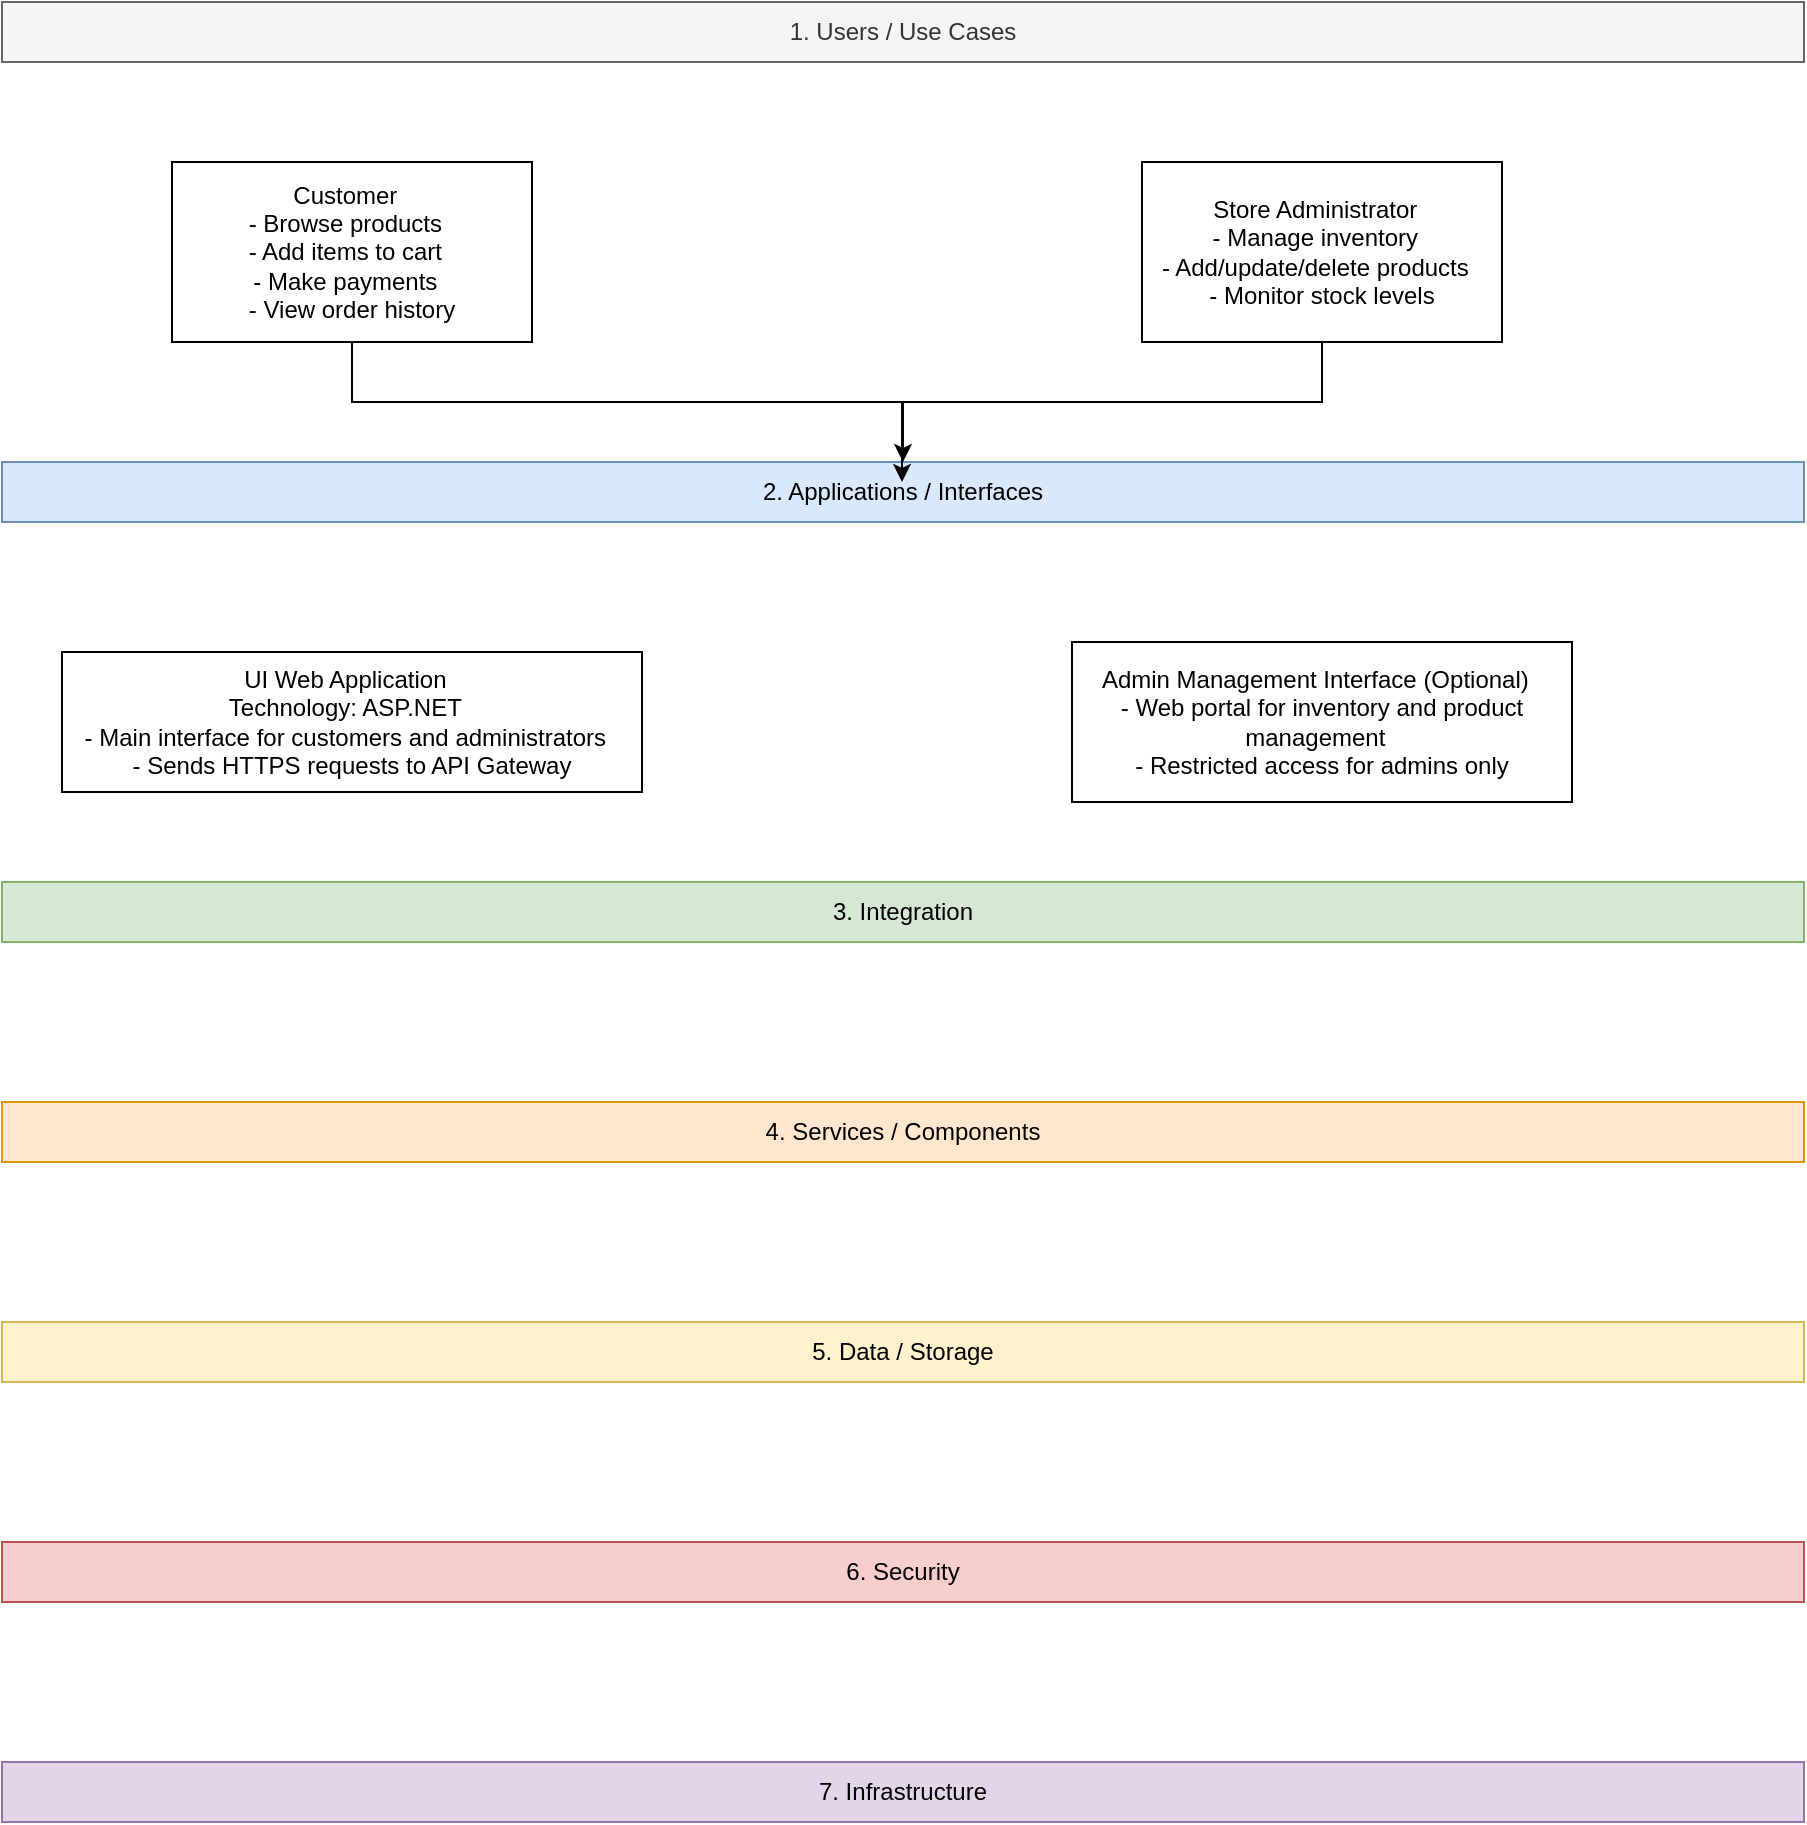 <mxfile version="28.0.4">
  <diagram name="Página-1" id="i13byZTgKiIOev3eByZY">
    <mxGraphModel dx="1382" dy="758" grid="1" gridSize="10" guides="1" tooltips="1" connect="1" arrows="1" fold="1" page="1" pageScale="1" pageWidth="827" pageHeight="1169" math="0" shadow="0">
      <root>
        <mxCell id="0" />
        <mxCell id="1" parent="0" />
        <mxCell id="Bn-3ERYPzrL__islP2Uy-1" value="1. Users / Use Cases" style="rounded=0;whiteSpace=wrap;html=1;fillColor=#f5f5f5;fontColor=#333333;strokeColor=#666666;" parent="1" vertex="1">
          <mxGeometry x="80" y="80" width="901" height="30" as="geometry" />
        </mxCell>
        <mxCell id="Bn-3ERYPzrL__islP2Uy-2" value="&lt;div&gt;2. Applications / Interfaces&lt;/div&gt;" style="rounded=0;whiteSpace=wrap;html=1;fillColor=#dae8fc;strokeColor=#6c8ebf;" parent="1" vertex="1">
          <mxGeometry x="80" y="310" width="901" height="30" as="geometry" />
        </mxCell>
        <mxCell id="Bn-3ERYPzrL__islP2Uy-3" value="&lt;div&gt;3. Integration&lt;/div&gt;" style="rounded=0;whiteSpace=wrap;html=1;fillColor=#d5e8d4;strokeColor=#82b366;" parent="1" vertex="1">
          <mxGeometry x="80" y="520" width="901" height="30" as="geometry" />
        </mxCell>
        <mxCell id="Bn-3ERYPzrL__islP2Uy-4" value="5. Data / Storage" style="rounded=0;whiteSpace=wrap;html=1;fillColor=#fff2cc;strokeColor=#d6b656;" parent="1" vertex="1">
          <mxGeometry x="80" y="740" width="901" height="30" as="geometry" />
        </mxCell>
        <mxCell id="Bn-3ERYPzrL__islP2Uy-5" value="4. Services / Components" style="rounded=0;whiteSpace=wrap;html=1;fillColor=#ffe6cc;strokeColor=#d79b00;" parent="1" vertex="1">
          <mxGeometry x="80" y="630" width="901" height="30" as="geometry" />
        </mxCell>
        <mxCell id="Bn-3ERYPzrL__islP2Uy-6" value="6. Security" style="rounded=0;whiteSpace=wrap;html=1;fillColor=#f8cecc;strokeColor=#b85450;" parent="1" vertex="1">
          <mxGeometry x="80" y="850" width="901" height="30" as="geometry" />
        </mxCell>
        <mxCell id="Bn-3ERYPzrL__islP2Uy-7" value="7. Infrastructure" style="rounded=0;whiteSpace=wrap;html=1;fillColor=#e1d5e7;strokeColor=#9673a6;" parent="1" vertex="1">
          <mxGeometry x="80" y="960" width="901" height="30" as="geometry" />
        </mxCell>
        <mxCell id="mHhzqrUSUbGw9TSnwTTk-6" style="edgeStyle=orthogonalEdgeStyle;rounded=0;orthogonalLoop=1;jettySize=auto;html=1;" edge="1" parent="1" source="mHhzqrUSUbGw9TSnwTTk-1" target="Bn-3ERYPzrL__islP2Uy-2">
          <mxGeometry relative="1" as="geometry" />
        </mxCell>
        <mxCell id="mHhzqrUSUbGw9TSnwTTk-1" value="&lt;div&gt;Customer&amp;nbsp;&amp;nbsp;&lt;/div&gt;&lt;div&gt;- Browse products&amp;nbsp;&amp;nbsp;&lt;/div&gt;&lt;div&gt;- Add items to cart&amp;nbsp;&amp;nbsp;&lt;/div&gt;&lt;div&gt;- Make payments&amp;nbsp;&amp;nbsp;&lt;/div&gt;&lt;div&gt;- View order history&lt;/div&gt;" style="whiteSpace=wrap;html=1;" vertex="1" parent="1">
          <mxGeometry x="165" y="160" width="180" height="90" as="geometry" />
        </mxCell>
        <mxCell id="mHhzqrUSUbGw9TSnwTTk-7" style="edgeStyle=orthogonalEdgeStyle;rounded=0;orthogonalLoop=1;jettySize=auto;html=1;exitX=0.5;exitY=1;exitDx=0;exitDy=0;" edge="1" parent="1" source="mHhzqrUSUbGw9TSnwTTk-2">
          <mxGeometry relative="1" as="geometry">
            <mxPoint x="530" y="320" as="targetPoint" />
            <Array as="points">
              <mxPoint x="740" y="280" />
              <mxPoint x="530" y="280" />
            </Array>
          </mxGeometry>
        </mxCell>
        <mxCell id="mHhzqrUSUbGw9TSnwTTk-2" value="&lt;div&gt;Store Administrator&amp;nbsp;&amp;nbsp;&lt;/div&gt;&lt;div&gt;- Manage inventory&amp;nbsp;&amp;nbsp;&lt;/div&gt;&lt;div&gt;- Add/update/delete products&amp;nbsp;&amp;nbsp;&lt;/div&gt;&lt;div&gt;- Monitor stock levels&lt;/div&gt;" style="whiteSpace=wrap;html=1;" vertex="1" parent="1">
          <mxGeometry x="650" y="160" width="180" height="90" as="geometry" />
        </mxCell>
        <mxCell id="mHhzqrUSUbGw9TSnwTTk-3" value="&lt;div&gt;UI Web Application&amp;nbsp;&amp;nbsp;&lt;/div&gt;&lt;div&gt;Technology: ASP.NET&amp;nbsp;&amp;nbsp;&lt;/div&gt;&lt;div&gt;- Main interface for customers and administrators&amp;nbsp;&amp;nbsp;&lt;/div&gt;&lt;div&gt;- Sends HTTPS requests to API Gateway&lt;/div&gt;" style="whiteSpace=wrap;html=1;" vertex="1" parent="1">
          <mxGeometry x="110" y="405" width="290" height="70" as="geometry" />
        </mxCell>
        <mxCell id="mHhzqrUSUbGw9TSnwTTk-4" value="&lt;div&gt;Admin Management Interface (Optional)&amp;nbsp;&amp;nbsp;&lt;/div&gt;&lt;div&gt;- Web portal for inventory and product management&amp;nbsp;&amp;nbsp;&lt;/div&gt;&lt;div&gt;- Restricted access for admins only&lt;/div&gt;" style="whiteSpace=wrap;html=1;" vertex="1" parent="1">
          <mxGeometry x="615" y="400" width="250" height="80" as="geometry" />
        </mxCell>
      </root>
    </mxGraphModel>
  </diagram>
</mxfile>

